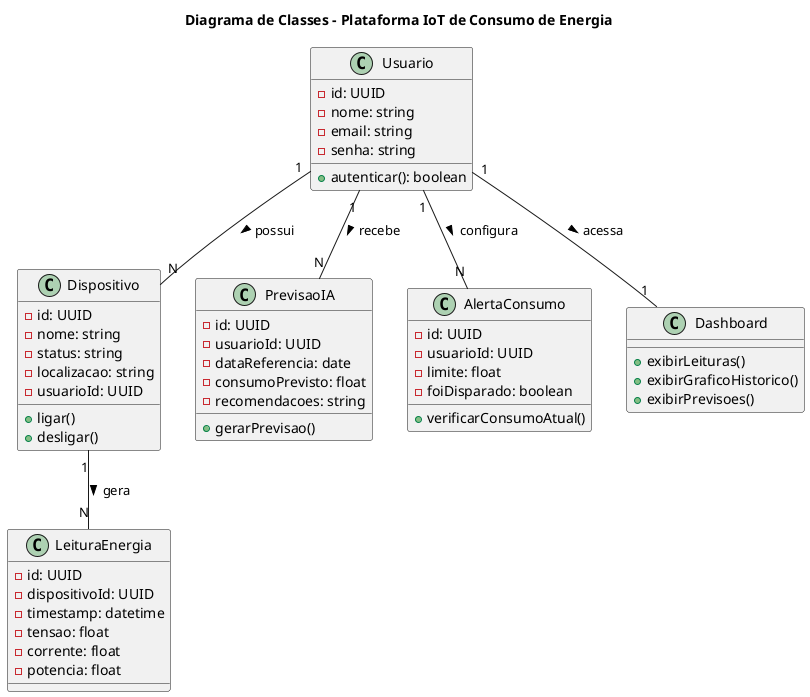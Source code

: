 @startuml class
title Diagrama de Classes - Plataforma IoT de Consumo de Energia

class Usuario {
  - id: UUID
  - nome: string
  - email: string
  - senha: string
  + autenticar(): boolean
}

class Dispositivo {
  - id: UUID
  - nome: string
  - status: string
  - localizacao: string
  - usuarioId: UUID
  + ligar()
  + desligar()
}

class LeituraEnergia {
  - id: UUID
  - dispositivoId: UUID
  - timestamp: datetime
  - tensao: float
  - corrente: float
  - potencia: float
}

class PrevisaoIA {
  - id: UUID
  - usuarioId: UUID
  - dataReferencia: date
  - consumoPrevisto: float
  - recomendacoes: string
  + gerarPrevisao()
}

class AlertaConsumo {
  - id: UUID
  - usuarioId: UUID
  - limite: float
  - foiDisparado: boolean
  + verificarConsumoAtual()
}

class Dashboard {
  + exibirLeituras()
  + exibirGraficoHistorico()
  + exibirPrevisoes()
}

Usuario "1" -- "N" Dispositivo : possui >
Dispositivo "1" -- "N" LeituraEnergia : gera >
Usuario "1" -- "N" PrevisaoIA : recebe >
Usuario "1" -- "N" AlertaConsumo : configura >
Usuario "1" -- "1" Dashboard : acessa >

@enduml
